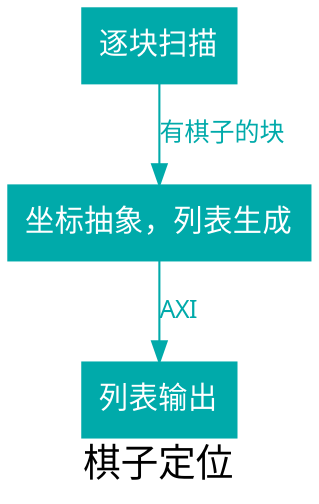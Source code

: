 digraph Loc{
	fontname = "MSYaHei";
	fontsize = 18;
	label = "棋子定位";
	rankdir = TB;
	edge [
		fontname = "SimHei",
		fontcolor = "#00AAAA",
		fontsize = 12;
		color = "#00AAAA"];
	node [
		fontname = "MSYaHei",
		fontcolor = white,
		fontsize = 14;
		shape = box,
		style = filled,
		color = "#00AAAA"];
	Scan [label="逐块扫描"];
	List [label="坐标抽象，列表生成"];
	Out [label="列表输出"];
	Scan -> List [label = "有棋子的块"];
	List -> Out [label = "AXI"];
}